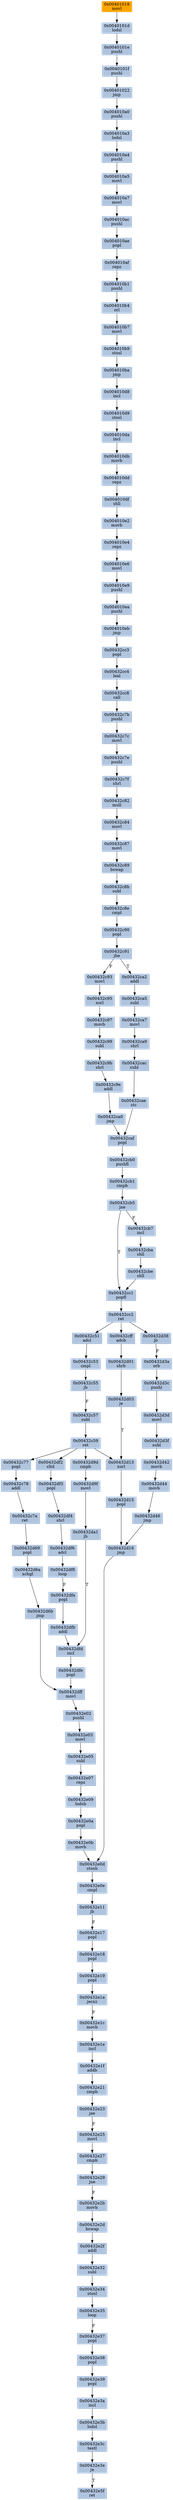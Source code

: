 strict digraph G {
	graph [bgcolor=transparent,
		name=G
	];
	node [color=lightsteelblue,
		fillcolor=lightsteelblue,
		shape=rectangle,
		style=filled
	];
	"0x00432cff"	[label="0x00432cff
adcb"];
	"0x00432d01"	[label="0x00432d01
shrb"];
	"0x00432cff" -> "0x00432d01"	[color="#000000"];
	"0x004010e6"	[label="0x004010e6
movl"];
	"0x004010e9"	[label="0x004010e9
pushl"];
	"0x004010e6" -> "0x004010e9"	[color="#000000"];
	"0x004010a4"	[label="0x004010a4
pushl"];
	"0x004010a5"	[label="0x004010a5
movl"];
	"0x004010a4" -> "0x004010a5"	[color="#000000"];
	"0x00432e0a"	[label="0x00432e0a
popl"];
	"0x00432e0b"	[label="0x00432e0b
movb"];
	"0x00432e0a" -> "0x00432e0b"	[color="#000000"];
	"0x004010e4"	[label="0x004010e4
repz"];
	"0x004010e4" -> "0x004010e6"	[color="#000000"];
	"0x00432c8b"	[label="0x00432c8b
subl"];
	"0x00432c8e"	[label="0x00432c8e
cmpl"];
	"0x00432c8b" -> "0x00432c8e"	[color="#000000"];
	"0x00432e19"	[label="0x00432e19
popl"];
	"0x00432e1a"	[label="0x00432e1a
jecxz"];
	"0x00432e19" -> "0x00432e1a"	[color="#000000"];
	"0x00432d3f"	[label="0x00432d3f
subl"];
	"0x00432d42"	[label="0x00432d42
movb"];
	"0x00432d3f" -> "0x00432d42"	[color="#000000"];
	"0x004010e2"	[label="0x004010e2
movb"];
	"0x004010e2" -> "0x004010e4"	[color="#000000"];
	"0x00432c7a"	[label="0x00432c7a
ret"];
	"0x00432d69"	[label="0x00432d69
popl"];
	"0x00432c7a" -> "0x00432d69"	[color="#000000"];
	"0x00432e1c"	[label="0x00432e1c
movb"];
	"0x00432e1a" -> "0x00432e1c"	[color="#000000",
		label=F];
	"0x00432c95"	[label="0x00432c95
xorl"];
	"0x00432c97"	[label="0x00432c97
movb"];
	"0x00432c95" -> "0x00432c97"	[color="#000000"];
	"0x00432c7e"	[label="0x00432c7e
pushl"];
	"0x00432c7f"	[label="0x00432c7f
shrl"];
	"0x00432c7e" -> "0x00432c7f"	[color="#000000"];
	"0x00432e2f"	[label="0x00432e2f
addl"];
	"0x00432e32"	[label="0x00432e32
subl"];
	"0x00432e2f" -> "0x00432e32"	[color="#000000"];
	"0x00432c7c"	[label="0x00432c7c
movl"];
	"0x00432c7c" -> "0x00432c7e"	[color="#000000"];
	"0x00432c51"	[label="0x00432c51
adcl"];
	"0x00432c53"	[label="0x00432c53
cmpl"];
	"0x00432c51" -> "0x00432c53"	[color="#000000"];
	"0x00432d3c"	[label="0x00432d3c
pushl"];
	"0x00432d3d"	[label="0x00432d3d
movl"];
	"0x00432d3c" -> "0x00432d3d"	[color="#000000"];
	"0x00432e3b"	[label="0x00432e3b
lodsl"];
	"0x00432e3c"	[label="0x00432e3c
testl"];
	"0x00432e3b" -> "0x00432e3c"	[color="#000000"];
	"0x00432e38"	[label="0x00432e38
popl"];
	"0x00432e39"	[label="0x00432e39
popl"];
	"0x00432e38" -> "0x00432e39"	[color="#000000"];
	"0x00432e1e"	[label="0x00432e1e
incl"];
	"0x00432e1c" -> "0x00432e1e"	[color="#000000"];
	"0x004010af"	[label="0x004010af
repz"];
	"0x004010b1"	[label="0x004010b1
pushl"];
	"0x004010af" -> "0x004010b1"	[color="#000000"];
	"0x00432df2"	[label="0x00432df2
cltd"];
	"0x00432df3"	[label="0x00432df3
popl"];
	"0x00432df2" -> "0x00432df3"	[color="#000000"];
	"0x00432d6a"	[label="0x00432d6a
xchgl"];
	"0x00432d6b"	[label="0x00432d6b
jmp"];
	"0x00432d6a" -> "0x00432d6b"	[color="#000000"];
	"0x00432c9b"	[label="0x00432c9b
shrl"];
	"0x00432c9e"	[label="0x00432c9e
addl"];
	"0x00432c9b" -> "0x00432c9e"	[color="#000000"];
	"0x00432e2b"	[label="0x00432e2b
movb"];
	"0x00432e2d"	[label="0x00432e2d
bswap"];
	"0x00432e2b" -> "0x00432e2d"	[color="#000000"];
	"0x004010da"	[label="0x004010da
incl"];
	"0x004010db"	[label="0x004010db
movb"];
	"0x004010da" -> "0x004010db"	[color="#000000"];
	"0x004010b4"	[label="0x004010b4
orl"];
	"0x004010b1" -> "0x004010b4"	[color="#000000"];
	"0x00432e29"	[label="0x00432e29
jne"];
	"0x00432e29" -> "0x00432e2b"	[color="#000000",
		label=F];
	"0x00432e2d" -> "0x00432e2f"	[color="#000000"];
	"0x00432d15"	[label="0x00432d15
popl"];
	"0x00432d16"	[label="0x00432d16
jmp"];
	"0x00432d15" -> "0x00432d16"	[color="#000000"];
	"0x00432c99"	[label="0x00432c99
subl"];
	"0x00432c99" -> "0x00432c9b"	[color="#000000"];
	"0x004010dd"	[label="0x004010dd
repz"];
	"0x004010df"	[label="0x004010df
shll"];
	"0x004010dd" -> "0x004010df"	[color="#000000"];
	"0x00432c59"	[label="0x00432c59
ret"];
	"0x00432c59" -> "0x00432df2"	[color="#000000"];
	"0x00432d9d"	[label="0x00432d9d
cmpb"];
	"0x00432c59" -> "0x00432d9d"	[color="#000000"];
	"0x00432d13"	[label="0x00432d13
xorl"];
	"0x00432c59" -> "0x00432d13"	[color="#000000"];
	"0x00432c77"	[label="0x00432c77
popl"];
	"0x00432c59" -> "0x00432c77"	[color="#000000"];
	"0x00401022"	[label="0x00401022
jmp"];
	"0x004010a0"	[label="0x004010a0
pushl"];
	"0x00401022" -> "0x004010a0"	[color="#000000"];
	"0x00432c78"	[label="0x00432c78
addl"];
	"0x00432c78" -> "0x00432c7a"	[color="#000000"];
	"0x00432df4"	[label="0x00432df4
shrl"];
	"0x00432df6"	[label="0x00432df6
adcl"];
	"0x00432df4" -> "0x00432df6"	[color="#000000"];
	"0x00432d03"	[label="0x00432d03
je"];
	"0x00432d01" -> "0x00432d03"	[color="#000000"];
	"0x00432c55"	[label="0x00432c55
jb"];
	"0x00432c53" -> "0x00432c55"	[color="#000000"];
	"0x00432cb5"	[label="0x00432cb5
jne"];
	"0x00432cb7"	[label="0x00432cb7
incl"];
	"0x00432cb5" -> "0x00432cb7"	[color="#000000",
		label=F];
	"0x00432cc1"	[label="0x00432cc1
popfl"];
	"0x00432cb5" -> "0x00432cc1"	[color="#000000",
		label=T];
	"0x0040101d"	[label="0x0040101d
lodsl"];
	"0x0040101e"	[label="0x0040101e
pushl"];
	"0x0040101d" -> "0x0040101e"	[color="#000000"];
	"0x00432e3e"	[label="0x00432e3e
je"];
	"0x00432e3c" -> "0x00432e3e"	[color="#000000"];
	"0x00432cba"	[label="0x00432cba
shll"];
	"0x00432cbe"	[label="0x00432cbe
shll"];
	"0x00432cba" -> "0x00432cbe"	[color="#000000"];
	"0x00432e1f"	[label="0x00432e1f
addb"];
	"0x00432e1e" -> "0x00432e1f"	[color="#000000"];
	"0x00432dff"	[label="0x00432dff
movl"];
	"0x00432d6b" -> "0x00432dff"	[color="#000000"];
	"0x00432e27"	[label="0x00432e27
cmpb"];
	"0x00432e27" -> "0x00432e29"	[color="#000000"];
	"0x00432e25"	[label="0x00432e25
movl"];
	"0x00432e25" -> "0x00432e27"	[color="#000000"];
	"0x00432e07"	[label="0x00432e07
repz"];
	"0x00432e09"	[label="0x00432e09
lodsb"];
	"0x00432e07" -> "0x00432e09"	[color="#000000"];
	"0x004010a7"	[label="0x004010a7
movl"];
	"0x004010a5" -> "0x004010a7"	[color="#000000"];
	"0x00432df3" -> "0x00432df4"	[color="#000000"];
	"0x00432d3a"	[label="0x00432d3a
orb"];
	"0x00432d3a" -> "0x00432d3c"	[color="#000000"];
	"0x00432c7b"	[label="0x00432c7b
pushl"];
	"0x00432c7b" -> "0x00432c7c"	[color="#000000"];
	"0x004010a3"	[label="0x004010a3
lodsl"];
	"0x004010a0" -> "0x004010a3"	[color="#000000"];
	"0x00432cbe" -> "0x00432cc1"	[color="#000000"];
	"0x00432c90"	[label="0x00432c90
popl"];
	"0x00432c91"	[label="0x00432c91
jbe"];
	"0x00432c90" -> "0x00432c91"	[color="#000000"];
	"0x00432c97" -> "0x00432c99"	[color="#000000"];
	"0x00432e34"	[label="0x00432e34
stosl"];
	"0x00432e32" -> "0x00432e34"	[color="#000000"];
	"0x00432d38"	[label="0x00432d38
jb"];
	"0x00432d38" -> "0x00432d3a"	[color="#000000",
		label=F];
	"0x00432ca5"	[label="0x00432ca5
subl"];
	"0x00432ca7"	[label="0x00432ca7
movl"];
	"0x00432ca5" -> "0x00432ca7"	[color="#000000"];
	"0x00432cb1"	[label="0x00432cb1
cmpb"];
	"0x00432cb1" -> "0x00432cb5"	[color="#000000"];
	"0x00432d69" -> "0x00432d6a"	[color="#000000"];
	"0x00432cb0"	[label="0x00432cb0
pushfl"];
	"0x00432cb0" -> "0x00432cb1"	[color="#000000"];
	"0x00432e03"	[label="0x00432e03
movl"];
	"0x00432e05"	[label="0x00432e05
subl"];
	"0x00432e03" -> "0x00432e05"	[color="#000000"];
	"0x004010df" -> "0x004010e2"	[color="#000000"];
	"0x00432cc3"	[label="0x00432cc3
popl"];
	"0x00432cc4"	[label="0x00432cc4
leal"];
	"0x00432cc3" -> "0x00432cc4"	[color="#000000"];
	"0x00432ca9"	[label="0x00432ca9
shrl"];
	"0x00432ca7" -> "0x00432ca9"	[color="#000000"];
	"0x004010ac"	[label="0x004010ac
pushl"];
	"0x004010a7" -> "0x004010ac"	[color="#000000"];
	"0x00432caf"	[label="0x00432caf
popl"];
	"0x00432caf" -> "0x00432cb0"	[color="#000000"];
	"0x00432ca0"	[label="0x00432ca0
jmp"];
	"0x00432c9e" -> "0x00432ca0"	[color="#000000"];
	"0x004010b7"	[label="0x004010b7
movl"];
	"0x004010b4" -> "0x004010b7"	[color="#000000"];
	"0x00401018"	[color=lightgrey,
		fillcolor=orange,
		label="0x00401018
movl"];
	"0x00401018" -> "0x0040101d"	[color="#000000"];
	"0x00432e02"	[label="0x00432e02
pushl"];
	"0x00432dff" -> "0x00432e02"	[color="#000000"];
	"0x00432dfa"	[label="0x00432dfa
popl"];
	"0x00432dfb"	[label="0x00432dfb
addl"];
	"0x00432dfa" -> "0x00432dfb"	[color="#000000"];
	"0x004010ae"	[label="0x004010ae
popl"];
	"0x004010ac" -> "0x004010ae"	[color="#000000"];
	"0x00432e0d"	[label="0x00432e0d
stosb"];
	"0x00432d16" -> "0x00432e0d"	[color="#000000"];
	"0x00432df8"	[label="0x00432df8
loop"];
	"0x00432df6" -> "0x00432df8"	[color="#000000"];
	"0x004010ae" -> "0x004010af"	[color="#000000"];
	"0x00432e0e"	[label="0x00432e0e
cmpl"];
	"0x00432e11"	[label="0x00432e11
jb"];
	"0x00432e0e" -> "0x00432e11"	[color="#000000"];
	"0x00432c89"	[label="0x00432c89
bswap"];
	"0x00432c89" -> "0x00432c8b"	[color="#000000"];
	"0x00432e3a"	[label="0x00432e3a
incl"];
	"0x00432e3a" -> "0x00432e3b"	[color="#000000"];
	"0x00432e17"	[label="0x00432e17
popl"];
	"0x00432e11" -> "0x00432e17"	[color="#000000",
		label=F];
	"0x00432c84"	[label="0x00432c84
movl"];
	"0x00432c87"	[label="0x00432c87
movl"];
	"0x00432c84" -> "0x00432c87"	[color="#000000"];
	"0x00432cac"	[label="0x00432cac
subl"];
	"0x00432cae"	[label="0x00432cae
stc"];
	"0x00432cac" -> "0x00432cae"	[color="#000000"];
	"0x00432d46"	[label="0x00432d46
jmp"];
	"0x00432d46" -> "0x00432d16"	[color="#000000"];
	"0x004010ea"	[label="0x004010ea
pushl"];
	"0x004010e9" -> "0x004010ea"	[color="#000000"];
	"0x00432e21"	[label="0x00432e21
cmpb"];
	"0x00432e1f" -> "0x00432e21"	[color="#000000"];
	"0x00432cc8"	[label="0x00432cc8
call"];
	"0x00432cc4" -> "0x00432cc8"	[color="#000000"];
	"0x00432cc2"	[label="0x00432cc2
ret"];
	"0x00432cc2" -> "0x00432cff"	[color="#000000"];
	"0x00432cc2" -> "0x00432c51"	[color="#000000"];
	"0x00432cc2" -> "0x00432d38"	[color="#000000"];
	"0x00432d03" -> "0x00432d13"	[color="#000000",
		label=T];
	"0x00432c82"	[label="0x00432c82
mull"];
	"0x00432c82" -> "0x00432c84"	[color="#000000"];
	"0x00432d9f"	[label="0x00432d9f
movl"];
	"0x00432d9d" -> "0x00432d9f"	[color="#000000"];
	"0x0040101f"	[label="0x0040101f
pushl"];
	"0x0040101e" -> "0x0040101f"	[color="#000000"];
	"0x00432e18"	[label="0x00432e18
popl"];
	"0x00432e17" -> "0x00432e18"	[color="#000000"];
	"0x00432dfe"	[label="0x00432dfe
popl"];
	"0x00432dfe" -> "0x00432dff"	[color="#000000"];
	"0x00432e5f"	[label="0x00432e5f
ret"];
	"0x00432d3d" -> "0x00432d3f"	[color="#000000"];
	"0x00432e3e" -> "0x00432e5f"	[color="#000000",
		label=T];
	"0x00432e39" -> "0x00432e3a"	[color="#000000"];
	"0x00432e23"	[label="0x00432e23
jae"];
	"0x00432e23" -> "0x00432e25"	[color="#000000",
		label=F];
	"0x00432d44"	[label="0x00432d44
movb"];
	"0x00432d42" -> "0x00432d44"	[color="#000000"];
	"0x00432e37"	[label="0x00432e37
popl"];
	"0x00432e37" -> "0x00432e38"	[color="#000000"];
	"0x00432d13" -> "0x00432d15"	[color="#000000"];
	"0x00432e05" -> "0x00432e07"	[color="#000000"];
	"0x00432c77" -> "0x00432c78"	[color="#000000"];
	"0x004010eb"	[label="0x004010eb
jmp"];
	"0x004010ea" -> "0x004010eb"	[color="#000000"];
	"0x00432cae" -> "0x00432caf"	[color="#000000"];
	"0x004010db" -> "0x004010dd"	[color="#000000"];
	"0x00432e0b" -> "0x00432e0d"	[color="#000000"];
	"0x004010d8"	[label="0x004010d8
incl"];
	"0x004010d9"	[label="0x004010d9
stosl"];
	"0x004010d8" -> "0x004010d9"	[color="#000000"];
	"0x004010d9" -> "0x004010da"	[color="#000000"];
	"0x00432e0d" -> "0x00432e0e"	[color="#000000"];
	"0x00432df8" -> "0x00432dfa"	[color="#000000",
		label=F];
	"0x00432e02" -> "0x00432e03"	[color="#000000"];
	"0x00432ca0" -> "0x00432caf"	[color="#000000"];
	"0x00432e35"	[label="0x00432e35
loop"];
	"0x00432e35" -> "0x00432e37"	[color="#000000",
		label=F];
	"0x00432e34" -> "0x00432e35"	[color="#000000"];
	"0x00432dfd"	[label="0x00432dfd
incl"];
	"0x00432dfd" -> "0x00432dfe"	[color="#000000"];
	"0x00432ca2"	[label="0x00432ca2
addl"];
	"0x00432c91" -> "0x00432ca2"	[color="#000000",
		label=T];
	"0x00432c93"	[label="0x00432c93
movl"];
	"0x00432c91" -> "0x00432c93"	[color="#000000",
		label=F];
	"0x00432dfb" -> "0x00432dfd"	[color="#000000"];
	"0x00432e18" -> "0x00432e19"	[color="#000000"];
	"0x00432cb7" -> "0x00432cba"	[color="#000000"];
	"0x004010ba"	[label="0x004010ba
jmp"];
	"0x004010ba" -> "0x004010d8"	[color="#000000"];
	"0x0040101f" -> "0x00401022"	[color="#000000"];
	"0x004010eb" -> "0x00432cc3"	[color="#000000"];
	"0x00432cc8" -> "0x00432c7b"	[color="#000000"];
	"0x004010b9"	[label="0x004010b9
stosl"];
	"0x004010b7" -> "0x004010b9"	[color="#000000"];
	"0x00432ca9" -> "0x00432cac"	[color="#000000"];
	"0x00432ca2" -> "0x00432ca5"	[color="#000000"];
	"0x00432c57"	[label="0x00432c57
subl"];
	"0x00432c57" -> "0x00432c59"	[color="#000000"];
	"0x00432c93" -> "0x00432c95"	[color="#000000"];
	"0x00432c8e" -> "0x00432c90"	[color="#000000"];
	"0x00432da1"	[label="0x00432da1
jb"];
	"0x00432da1" -> "0x00432dfd"	[color="#000000",
		label=T];
	"0x00432d44" -> "0x00432d46"	[color="#000000"];
	"0x00432c87" -> "0x00432c89"	[color="#000000"];
	"0x00432cc1" -> "0x00432cc2"	[color="#000000"];
	"0x00432d9f" -> "0x00432da1"	[color="#000000"];
	"0x00432e09" -> "0x00432e0a"	[color="#000000"];
	"0x00432c55" -> "0x00432c57"	[color="#000000",
		label=F];
	"0x004010b9" -> "0x004010ba"	[color="#000000"];
	"0x00432e21" -> "0x00432e23"	[color="#000000"];
	"0x00432c7f" -> "0x00432c82"	[color="#000000"];
	"0x004010a3" -> "0x004010a4"	[color="#000000"];
}
